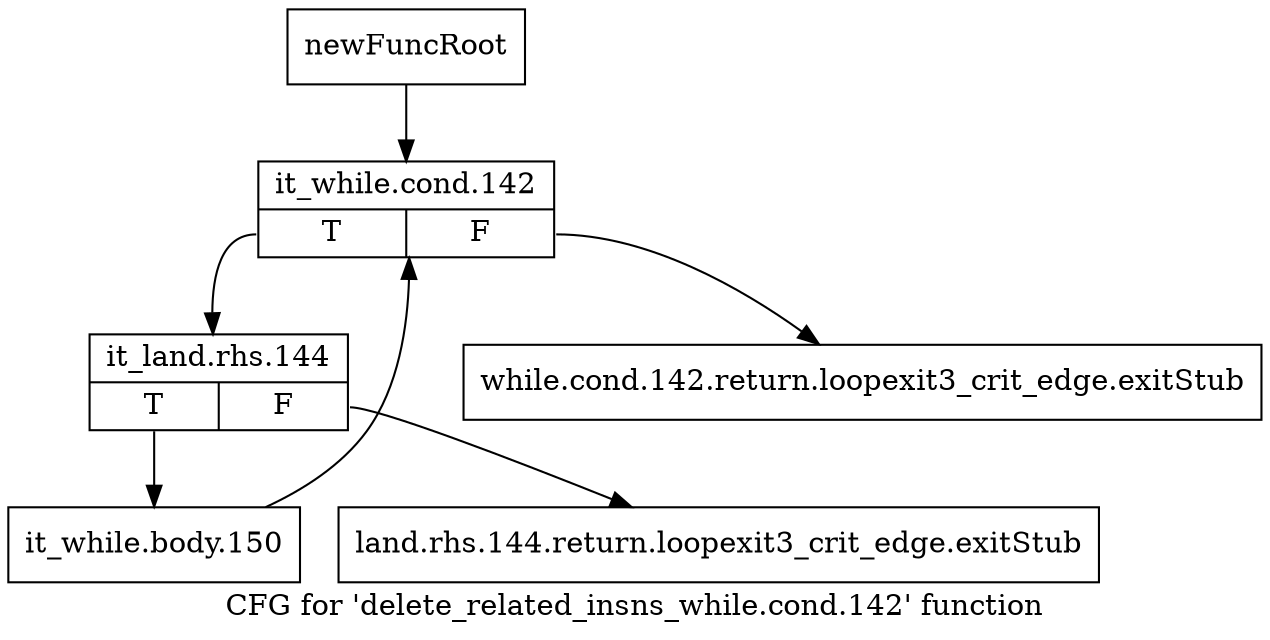 digraph "CFG for 'delete_related_insns_while.cond.142' function" {
	label="CFG for 'delete_related_insns_while.cond.142' function";

	Node0xb365b00 [shape=record,label="{newFuncRoot}"];
	Node0xb365b00 -> Node0xb365bf0;
	Node0xb365b50 [shape=record,label="{while.cond.142.return.loopexit3_crit_edge.exitStub}"];
	Node0xb365ba0 [shape=record,label="{land.rhs.144.return.loopexit3_crit_edge.exitStub}"];
	Node0xb365bf0 [shape=record,label="{it_while.cond.142|{<s0>T|<s1>F}}"];
	Node0xb365bf0:s0 -> Node0xb365c40;
	Node0xb365bf0:s1 -> Node0xb365b50;
	Node0xb365c40 [shape=record,label="{it_land.rhs.144|{<s0>T|<s1>F}}"];
	Node0xb365c40:s0 -> Node0xb365c90;
	Node0xb365c40:s1 -> Node0xb365ba0;
	Node0xb365c90 [shape=record,label="{it_while.body.150}"];
	Node0xb365c90 -> Node0xb365bf0;
}
